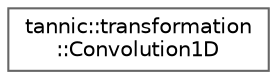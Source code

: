 digraph "Graphical Class Hierarchy"
{
 // LATEX_PDF_SIZE
  bgcolor="transparent";
  edge [fontname=Helvetica,fontsize=10,labelfontname=Helvetica,labelfontsize=10];
  node [fontname=Helvetica,fontsize=10,shape=box,height=0.2,width=0.4];
  rankdir="LR";
  Node0 [id="Node000000",label="tannic::transformation\l::Convolution1D",height=0.2,width=0.4,color="grey40", fillcolor="white", style="filled",URL="$db/dd5/classtannic_1_1transformation_1_1Convolution1D.html",tooltip="Expression for 1D convolution operations."];
}
